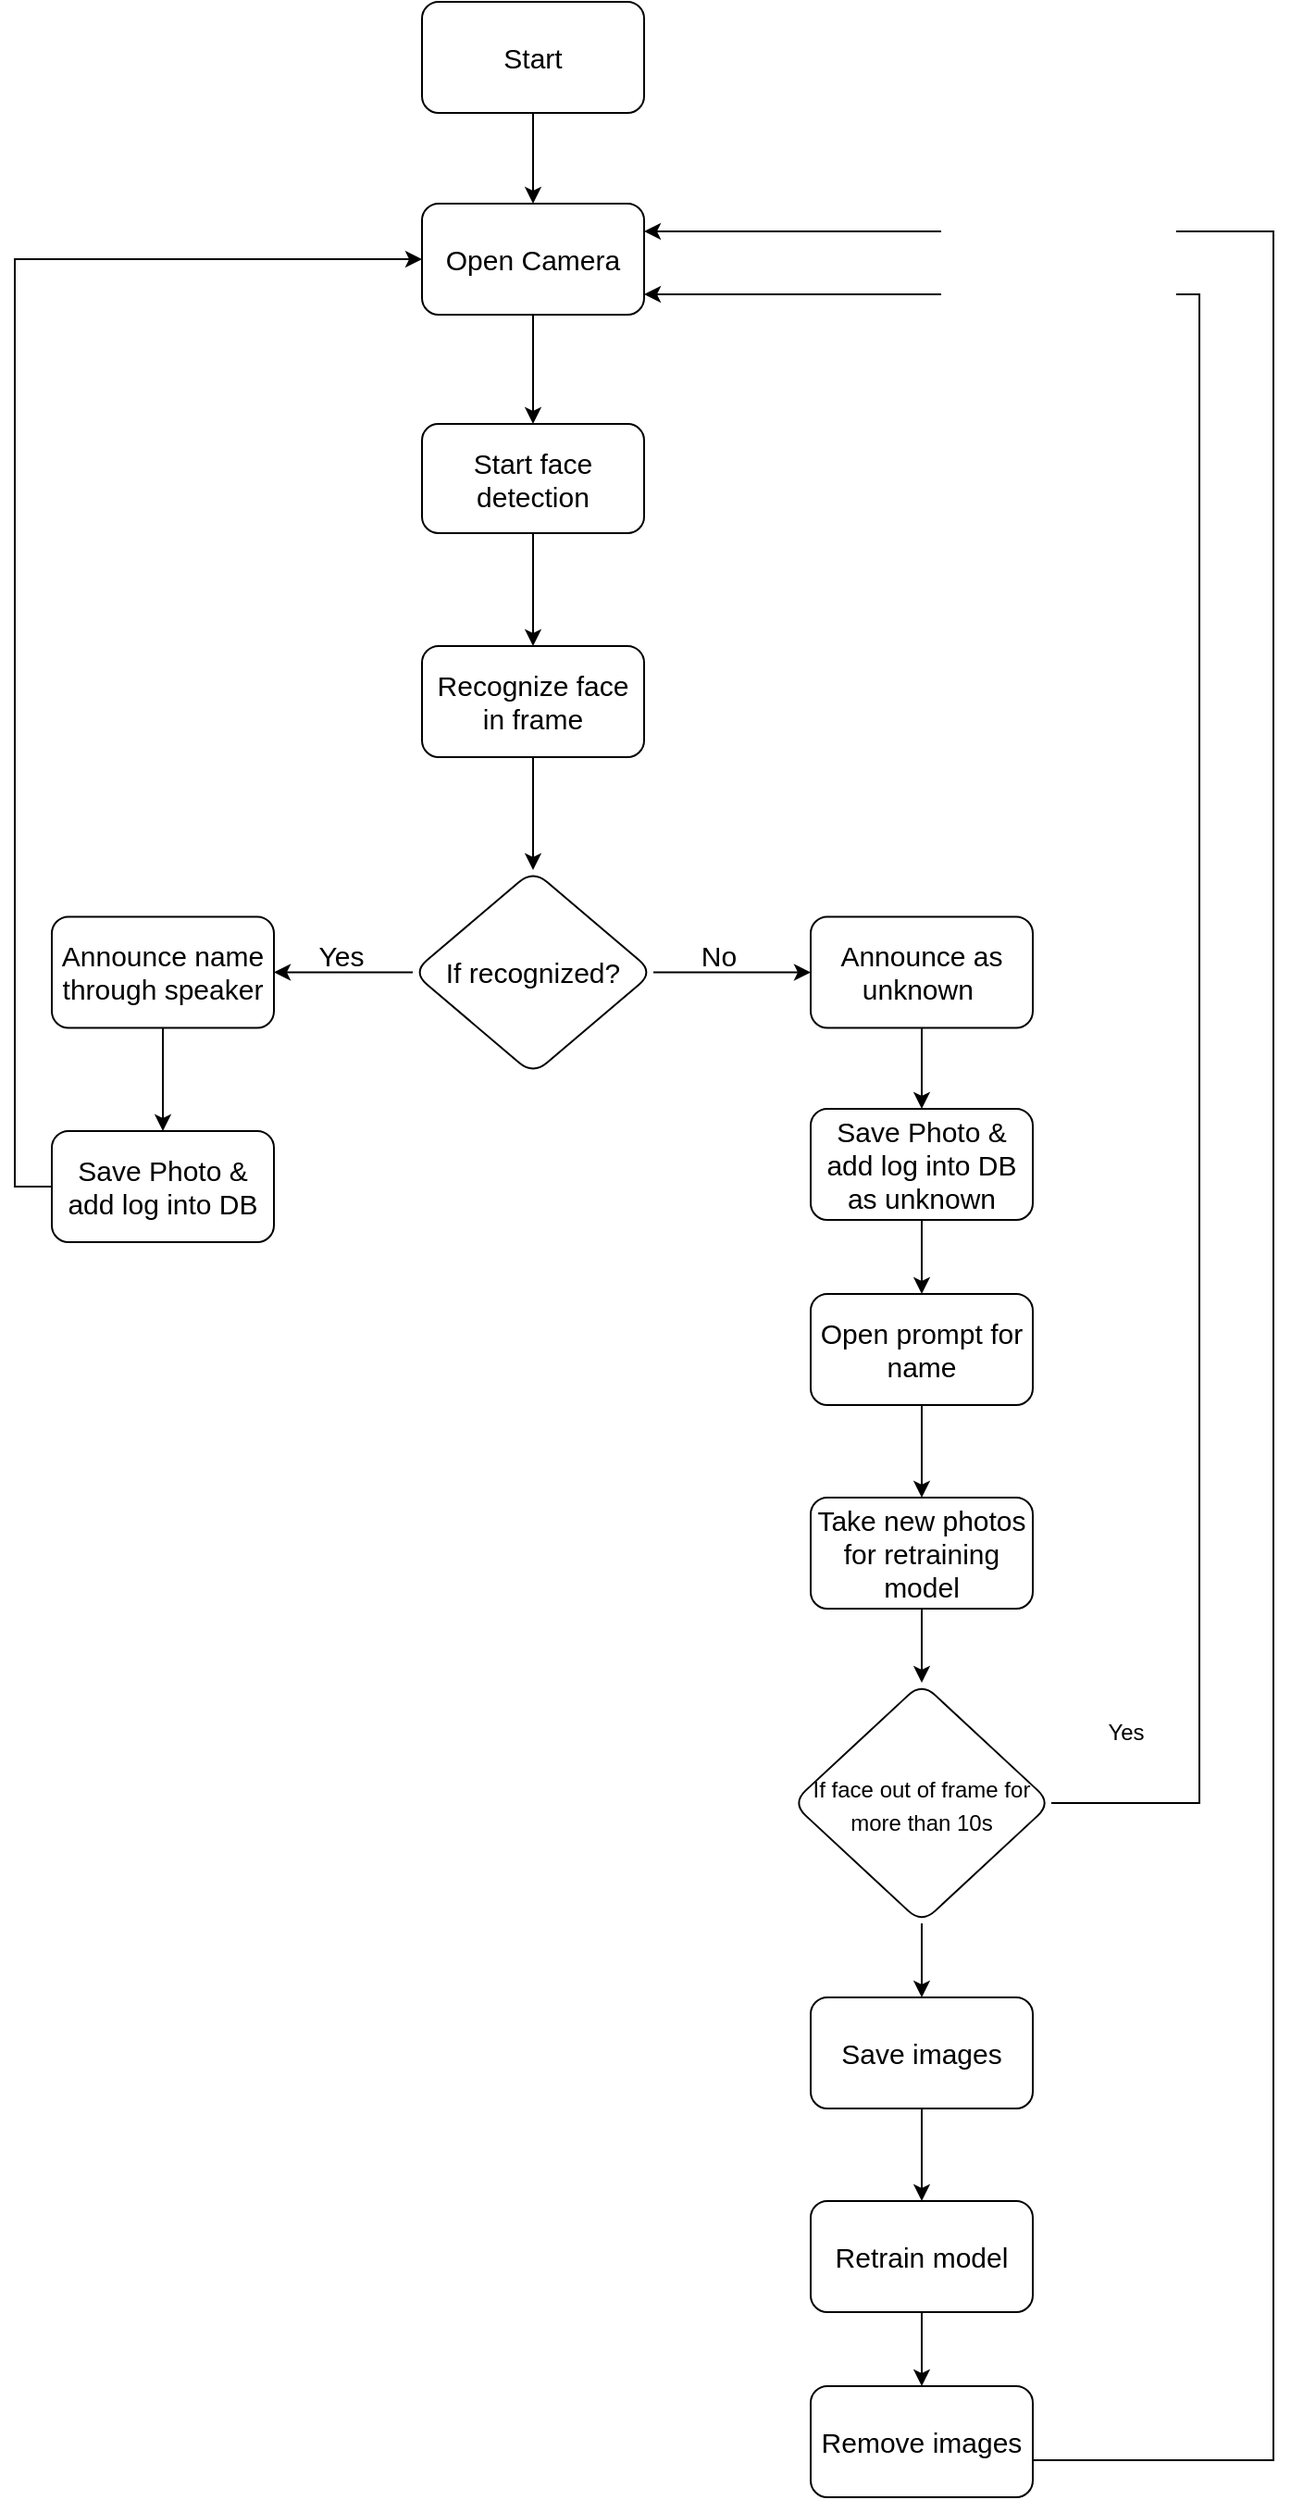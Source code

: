 <mxfile version="20.8.1" type="device"><diagram id="UIu6On_-cGFh4uzz1Jsr" name="Page-1"><mxGraphModel dx="1400" dy="764" grid="1" gridSize="10" guides="1" tooltips="1" connect="1" arrows="1" fold="1" page="1" pageScale="1" pageWidth="850" pageHeight="1100" math="0" shadow="0"><root><mxCell id="0"/><mxCell id="1" parent="0"/><mxCell id="WW9m5lr6NWm4MMvaJ6xh-3" style="edgeStyle=orthogonalEdgeStyle;rounded=0;orthogonalLoop=1;jettySize=auto;html=1;entryX=0.5;entryY=0;entryDx=0;entryDy=0;fontSize=15;" edge="1" parent="1" source="WW9m5lr6NWm4MMvaJ6xh-1" target="WW9m5lr6NWm4MMvaJ6xh-2"><mxGeometry relative="1" as="geometry"/></mxCell><mxCell id="WW9m5lr6NWm4MMvaJ6xh-1" value="&lt;font style=&quot;font-size: 15px;&quot;&gt;Start&lt;/font&gt;" style="rounded=1;whiteSpace=wrap;html=1;" vertex="1" parent="1"><mxGeometry x="320" y="12" width="120" height="60" as="geometry"/></mxCell><mxCell id="WW9m5lr6NWm4MMvaJ6xh-5" style="edgeStyle=orthogonalEdgeStyle;rounded=0;orthogonalLoop=1;jettySize=auto;html=1;fontSize=15;" edge="1" parent="1" source="WW9m5lr6NWm4MMvaJ6xh-2" target="WW9m5lr6NWm4MMvaJ6xh-4"><mxGeometry relative="1" as="geometry"/></mxCell><mxCell id="WW9m5lr6NWm4MMvaJ6xh-2" value="Open Camera" style="rounded=1;whiteSpace=wrap;html=1;fontSize=15;" vertex="1" parent="1"><mxGeometry x="320" y="121" width="120" height="60" as="geometry"/></mxCell><mxCell id="WW9m5lr6NWm4MMvaJ6xh-15" value="" style="edgeStyle=orthogonalEdgeStyle;rounded=0;orthogonalLoop=1;jettySize=auto;html=1;fontSize=15;" edge="1" parent="1" source="WW9m5lr6NWm4MMvaJ6xh-4" target="WW9m5lr6NWm4MMvaJ6xh-14"><mxGeometry relative="1" as="geometry"/></mxCell><mxCell id="WW9m5lr6NWm4MMvaJ6xh-4" value="Start face detection" style="rounded=1;whiteSpace=wrap;html=1;fontSize=15;" vertex="1" parent="1"><mxGeometry x="320" y="240" width="120" height="59" as="geometry"/></mxCell><mxCell id="WW9m5lr6NWm4MMvaJ6xh-19" style="edgeStyle=orthogonalEdgeStyle;rounded=0;orthogonalLoop=1;jettySize=auto;html=1;entryX=0;entryY=0.5;entryDx=0;entryDy=0;fontSize=15;" edge="1" parent="1" source="WW9m5lr6NWm4MMvaJ6xh-8" target="WW9m5lr6NWm4MMvaJ6xh-18"><mxGeometry relative="1" as="geometry"/></mxCell><mxCell id="WW9m5lr6NWm4MMvaJ6xh-22" style="edgeStyle=orthogonalEdgeStyle;rounded=0;orthogonalLoop=1;jettySize=auto;html=1;entryX=1;entryY=0.5;entryDx=0;entryDy=0;fontSize=15;" edge="1" parent="1" source="WW9m5lr6NWm4MMvaJ6xh-8" target="WW9m5lr6NWm4MMvaJ6xh-21"><mxGeometry relative="1" as="geometry"/></mxCell><mxCell id="WW9m5lr6NWm4MMvaJ6xh-8" value="If recognized?" style="rhombus;whiteSpace=wrap;html=1;fontSize=15;rounded=1;" vertex="1" parent="1"><mxGeometry x="315" y="481" width="130" height="110.5" as="geometry"/></mxCell><mxCell id="WW9m5lr6NWm4MMvaJ6xh-25" style="edgeStyle=orthogonalEdgeStyle;rounded=0;orthogonalLoop=1;jettySize=auto;html=1;entryX=0;entryY=0.5;entryDx=0;entryDy=0;fontSize=15;exitX=0;exitY=0.5;exitDx=0;exitDy=0;" edge="1" parent="1" source="WW9m5lr6NWm4MMvaJ6xh-10" target="WW9m5lr6NWm4MMvaJ6xh-2"><mxGeometry relative="1" as="geometry"/></mxCell><mxCell id="WW9m5lr6NWm4MMvaJ6xh-10" value="Save Photo &amp;amp; add log into DB" style="whiteSpace=wrap;html=1;fontSize=15;rounded=1;" vertex="1" parent="1"><mxGeometry x="120" y="622" width="120" height="60" as="geometry"/></mxCell><mxCell id="WW9m5lr6NWm4MMvaJ6xh-12" value="Yes" style="text;html=1;align=center;verticalAlign=middle;resizable=0;points=[];autosize=1;strokeColor=none;fillColor=none;fontSize=15;" vertex="1" parent="1"><mxGeometry x="251" y="512" width="50" height="30" as="geometry"/></mxCell><mxCell id="WW9m5lr6NWm4MMvaJ6xh-16" value="" style="edgeStyle=orthogonalEdgeStyle;rounded=0;orthogonalLoop=1;jettySize=auto;html=1;fontSize=15;" edge="1" parent="1" source="WW9m5lr6NWm4MMvaJ6xh-14" target="WW9m5lr6NWm4MMvaJ6xh-8"><mxGeometry relative="1" as="geometry"/></mxCell><mxCell id="WW9m5lr6NWm4MMvaJ6xh-14" value="Recognize face in frame" style="whiteSpace=wrap;html=1;fontSize=15;rounded=1;" vertex="1" parent="1"><mxGeometry x="320" y="360" width="120" height="60" as="geometry"/></mxCell><mxCell id="WW9m5lr6NWm4MMvaJ6xh-48" style="edgeStyle=orthogonalEdgeStyle;rounded=0;orthogonalLoop=1;jettySize=auto;html=1;entryX=0.5;entryY=0;entryDx=0;entryDy=0;fontSize=12;" edge="1" parent="1" source="WW9m5lr6NWm4MMvaJ6xh-18" target="WW9m5lr6NWm4MMvaJ6xh-47"><mxGeometry relative="1" as="geometry"/></mxCell><mxCell id="WW9m5lr6NWm4MMvaJ6xh-18" value="Announce as unknown&amp;nbsp;" style="rounded=1;whiteSpace=wrap;html=1;fontSize=15;" vertex="1" parent="1"><mxGeometry x="530" y="506.25" width="120" height="60" as="geometry"/></mxCell><mxCell id="WW9m5lr6NWm4MMvaJ6xh-20" value="No" style="text;html=1;align=center;verticalAlign=middle;resizable=0;points=[];autosize=1;strokeColor=none;fillColor=none;fontSize=15;" vertex="1" parent="1"><mxGeometry x="460" y="512" width="40" height="30" as="geometry"/></mxCell><mxCell id="WW9m5lr6NWm4MMvaJ6xh-24" style="edgeStyle=orthogonalEdgeStyle;rounded=0;orthogonalLoop=1;jettySize=auto;html=1;entryX=0.5;entryY=0;entryDx=0;entryDy=0;fontSize=15;" edge="1" parent="1" source="WW9m5lr6NWm4MMvaJ6xh-21" target="WW9m5lr6NWm4MMvaJ6xh-10"><mxGeometry relative="1" as="geometry"/></mxCell><mxCell id="WW9m5lr6NWm4MMvaJ6xh-21" value="Announce name through speaker" style="rounded=1;whiteSpace=wrap;html=1;fontSize=15;" vertex="1" parent="1"><mxGeometry x="120" y="506.25" width="120" height="60" as="geometry"/></mxCell><mxCell id="WW9m5lr6NWm4MMvaJ6xh-29" value="" style="edgeStyle=orthogonalEdgeStyle;rounded=0;orthogonalLoop=1;jettySize=auto;html=1;fontSize=15;" edge="1" parent="1" source="WW9m5lr6NWm4MMvaJ6xh-26" target="WW9m5lr6NWm4MMvaJ6xh-28"><mxGeometry relative="1" as="geometry"/></mxCell><mxCell id="WW9m5lr6NWm4MMvaJ6xh-26" value="Open prompt for name" style="whiteSpace=wrap;html=1;fontSize=15;rounded=1;" vertex="1" parent="1"><mxGeometry x="530" y="710" width="120" height="60" as="geometry"/></mxCell><mxCell id="WW9m5lr6NWm4MMvaJ6xh-33" value="" style="edgeStyle=orthogonalEdgeStyle;rounded=0;orthogonalLoop=1;jettySize=auto;html=1;fontSize=14;" edge="1" parent="1" source="WW9m5lr6NWm4MMvaJ6xh-28" target="WW9m5lr6NWm4MMvaJ6xh-32"><mxGeometry relative="1" as="geometry"/></mxCell><mxCell id="WW9m5lr6NWm4MMvaJ6xh-28" value="Take new photos for retraining model" style="whiteSpace=wrap;html=1;fontSize=15;rounded=1;" vertex="1" parent="1"><mxGeometry x="530" y="820" width="120" height="60" as="geometry"/></mxCell><mxCell id="WW9m5lr6NWm4MMvaJ6xh-34" style="edgeStyle=orthogonalEdgeStyle;rounded=0;orthogonalLoop=1;jettySize=auto;html=1;fontSize=12;" edge="1" parent="1" source="WW9m5lr6NWm4MMvaJ6xh-32"><mxGeometry relative="1" as="geometry"><mxPoint x="440" y="170" as="targetPoint"/><Array as="points"><mxPoint x="740" y="985"/><mxPoint x="740" y="170"/></Array></mxGeometry></mxCell><mxCell id="WW9m5lr6NWm4MMvaJ6xh-38" value="" style="edgeStyle=orthogonalEdgeStyle;rounded=0;orthogonalLoop=1;jettySize=auto;html=1;fontSize=12;" edge="1" parent="1" source="WW9m5lr6NWm4MMvaJ6xh-32" target="WW9m5lr6NWm4MMvaJ6xh-37"><mxGeometry relative="1" as="geometry"/></mxCell><mxCell id="WW9m5lr6NWm4MMvaJ6xh-32" value="&lt;font style=&quot;font-size: 12px;&quot;&gt;If face out of frame for more than 10s&lt;/font&gt;" style="rhombus;whiteSpace=wrap;html=1;fontSize=15;rounded=1;" vertex="1" parent="1"><mxGeometry x="520" y="920" width="140" height="130" as="geometry"/></mxCell><mxCell id="WW9m5lr6NWm4MMvaJ6xh-35" value="Yes" style="text;html=1;align=center;verticalAlign=middle;resizable=0;points=[];autosize=1;strokeColor=none;fillColor=none;fontSize=12;" vertex="1" parent="1"><mxGeometry x="680" y="932" width="40" height="30" as="geometry"/></mxCell><mxCell id="WW9m5lr6NWm4MMvaJ6xh-40" value="" style="edgeStyle=orthogonalEdgeStyle;rounded=0;orthogonalLoop=1;jettySize=auto;html=1;fontSize=12;" edge="1" parent="1" source="WW9m5lr6NWm4MMvaJ6xh-37" target="WW9m5lr6NWm4MMvaJ6xh-39"><mxGeometry relative="1" as="geometry"/></mxCell><mxCell id="WW9m5lr6NWm4MMvaJ6xh-37" value="Save images" style="whiteSpace=wrap;html=1;fontSize=15;rounded=1;" vertex="1" parent="1"><mxGeometry x="530" y="1090" width="120" height="60" as="geometry"/></mxCell><mxCell id="WW9m5lr6NWm4MMvaJ6xh-42" value="" style="edgeStyle=orthogonalEdgeStyle;rounded=0;orthogonalLoop=1;jettySize=auto;html=1;fontSize=12;" edge="1" parent="1" source="WW9m5lr6NWm4MMvaJ6xh-39" target="WW9m5lr6NWm4MMvaJ6xh-41"><mxGeometry relative="1" as="geometry"/></mxCell><mxCell id="WW9m5lr6NWm4MMvaJ6xh-39" value="Retrain model" style="whiteSpace=wrap;html=1;fontSize=15;rounded=1;" vertex="1" parent="1"><mxGeometry x="530" y="1200" width="120" height="60" as="geometry"/></mxCell><mxCell id="WW9m5lr6NWm4MMvaJ6xh-44" style="edgeStyle=orthogonalEdgeStyle;rounded=0;orthogonalLoop=1;jettySize=auto;html=1;entryX=1;entryY=0.25;entryDx=0;entryDy=0;fontSize=12;" edge="1" parent="1" source="WW9m5lr6NWm4MMvaJ6xh-41" target="WW9m5lr6NWm4MMvaJ6xh-2"><mxGeometry relative="1" as="geometry"><Array as="points"><mxPoint x="780" y="1340"/><mxPoint x="780" y="136"/></Array></mxGeometry></mxCell><mxCell id="WW9m5lr6NWm4MMvaJ6xh-41" value="Remove images" style="whiteSpace=wrap;html=1;fontSize=15;rounded=1;" vertex="1" parent="1"><mxGeometry x="530" y="1300" width="120" height="60" as="geometry"/></mxCell><mxCell id="WW9m5lr6NWm4MMvaJ6xh-49" style="edgeStyle=orthogonalEdgeStyle;rounded=0;orthogonalLoop=1;jettySize=auto;html=1;entryX=0.5;entryY=0;entryDx=0;entryDy=0;fontSize=12;" edge="1" parent="1" source="WW9m5lr6NWm4MMvaJ6xh-47" target="WW9m5lr6NWm4MMvaJ6xh-26"><mxGeometry relative="1" as="geometry"/></mxCell><mxCell id="WW9m5lr6NWm4MMvaJ6xh-47" value="Save Photo &amp;amp; add log into DB as unknown" style="whiteSpace=wrap;html=1;fontSize=15;rounded=1;" vertex="1" parent="1"><mxGeometry x="530" y="610" width="120" height="60" as="geometry"/></mxCell></root></mxGraphModel></diagram></mxfile>